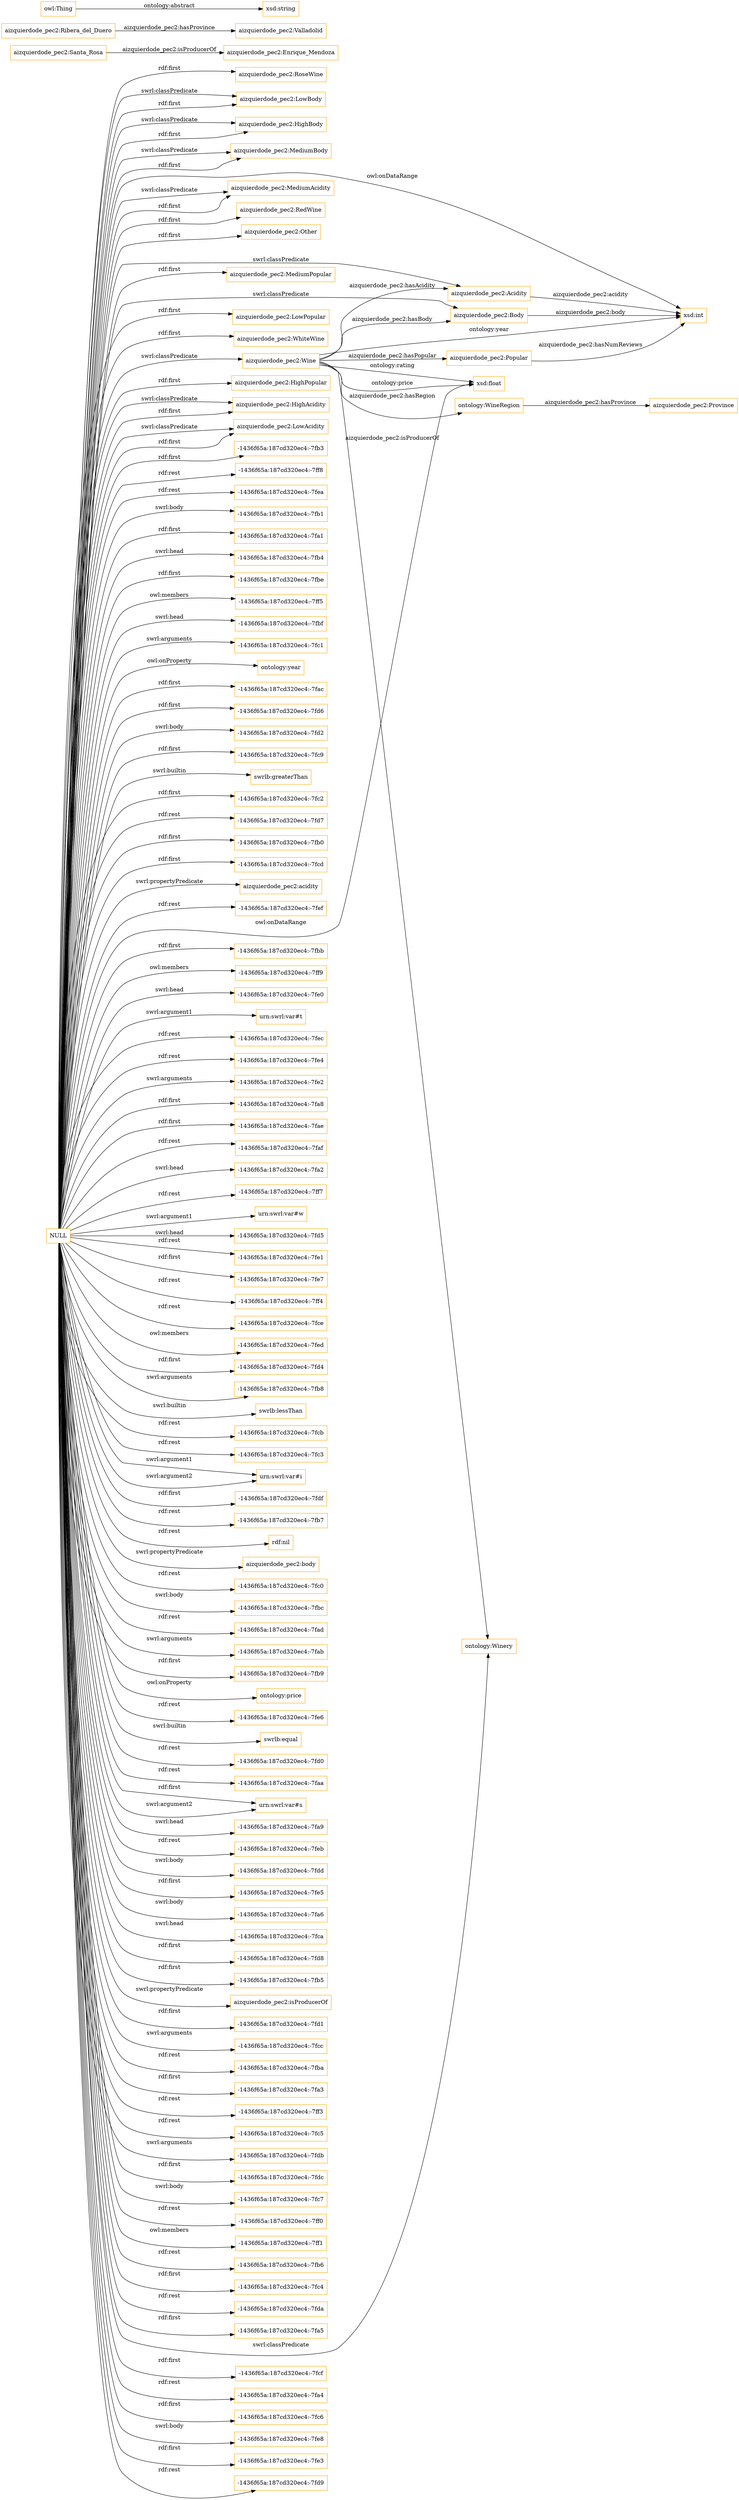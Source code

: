 digraph ar2dtool_diagram { 
rankdir=LR;
size="1501"
node [shape = rectangle, color="orange"]; "aizquierdode_pec2:RoseWine" "aizquierdode_pec2:LowBody" "aizquierdode_pec2:HighBody" "aizquierdode_pec2:MediumBody" "aizquierdode_pec2:Acidity" "aizquierdode_pec2:MediumAcidity" "aizquierdode_pec2:RedWine" "aizquierdode_pec2:Other" "aizquierdode_pec2:Wine" "aizquierdode_pec2:MediumPopular" "aizquierdode_pec2:Province" "ontology:Winery" "aizquierdode_pec2:LowPopular" "aizquierdode_pec2:WhiteWine" "aizquierdode_pec2:Body" "aizquierdode_pec2:Popular" "aizquierdode_pec2:HighPopular" "aizquierdode_pec2:HighAcidity" "ontology:WineRegion" "aizquierdode_pec2:LowAcidity" ; /*classes style*/
	"aizquierdode_pec2:Santa_Rosa" -> "aizquierdode_pec2:Enrique_Mendoza" [ label = "aizquierdode_pec2:isProducerOf" ];
	"NULL" -> "-1436f65a:187cd320ec4:-7fb3" [ label = "rdf:first" ];
	"NULL" -> "-1436f65a:187cd320ec4:-7ff8" [ label = "rdf:rest" ];
	"NULL" -> "aizquierdode_pec2:HighBody" [ label = "swrl:classPredicate" ];
	"NULL" -> "-1436f65a:187cd320ec4:-7fea" [ label = "rdf:rest" ];
	"NULL" -> "-1436f65a:187cd320ec4:-7fb1" [ label = "swrl:body" ];
	"NULL" -> "aizquierdode_pec2:Body" [ label = "swrl:classPredicate" ];
	"NULL" -> "-1436f65a:187cd320ec4:-7fa1" [ label = "rdf:first" ];
	"NULL" -> "-1436f65a:187cd320ec4:-7fb4" [ label = "swrl:head" ];
	"NULL" -> "-1436f65a:187cd320ec4:-7fbe" [ label = "rdf:first" ];
	"NULL" -> "-1436f65a:187cd320ec4:-7ff5" [ label = "owl:members" ];
	"NULL" -> "-1436f65a:187cd320ec4:-7fbf" [ label = "swrl:head" ];
	"NULL" -> "-1436f65a:187cd320ec4:-7fc1" [ label = "swrl:arguments" ];
	"NULL" -> "ontology:year" [ label = "owl:onProperty" ];
	"NULL" -> "-1436f65a:187cd320ec4:-7fac" [ label = "rdf:first" ];
	"NULL" -> "-1436f65a:187cd320ec4:-7fd6" [ label = "rdf:first" ];
	"NULL" -> "aizquierdode_pec2:Wine" [ label = "swrl:classPredicate" ];
	"NULL" -> "-1436f65a:187cd320ec4:-7fd2" [ label = "swrl:body" ];
	"NULL" -> "-1436f65a:187cd320ec4:-7fc9" [ label = "rdf:first" ];
	"NULL" -> "swrlb:greaterThan" [ label = "swrl:builtin" ];
	"NULL" -> "aizquierdode_pec2:LowBody" [ label = "swrl:classPredicate" ];
	"NULL" -> "-1436f65a:187cd320ec4:-7fc2" [ label = "rdf:first" ];
	"NULL" -> "-1436f65a:187cd320ec4:-7fd7" [ label = "rdf:rest" ];
	"NULL" -> "aizquierdode_pec2:HighPopular" [ label = "rdf:first" ];
	"NULL" -> "-1436f65a:187cd320ec4:-7fb0" [ label = "rdf:first" ];
	"NULL" -> "aizquierdode_pec2:LowPopular" [ label = "rdf:first" ];
	"NULL" -> "-1436f65a:187cd320ec4:-7fcd" [ label = "rdf:first" ];
	"NULL" -> "aizquierdode_pec2:acidity" [ label = "swrl:propertyPredicate" ];
	"NULL" -> "-1436f65a:187cd320ec4:-7fef" [ label = "rdf:rest" ];
	"NULL" -> "xsd:float" [ label = "owl:onDataRange" ];
	"NULL" -> "aizquierdode_pec2:LowAcidity" [ label = "rdf:first" ];
	"NULL" -> "aizquierdode_pec2:WhiteWine" [ label = "rdf:first" ];
	"NULL" -> "-1436f65a:187cd320ec4:-7fbb" [ label = "rdf:first" ];
	"NULL" -> "-1436f65a:187cd320ec4:-7ff9" [ label = "owl:members" ];
	"NULL" -> "-1436f65a:187cd320ec4:-7fe0" [ label = "swrl:head" ];
	"NULL" -> "urn:swrl:var#t" [ label = "swrl:argument1" ];
	"NULL" -> "-1436f65a:187cd320ec4:-7fec" [ label = "rdf:rest" ];
	"NULL" -> "-1436f65a:187cd320ec4:-7fe4" [ label = "rdf:rest" ];
	"NULL" -> "-1436f65a:187cd320ec4:-7fe2" [ label = "swrl:arguments" ];
	"NULL" -> "-1436f65a:187cd320ec4:-7fa8" [ label = "rdf:first" ];
	"NULL" -> "-1436f65a:187cd320ec4:-7fae" [ label = "rdf:first" ];
	"NULL" -> "-1436f65a:187cd320ec4:-7faf" [ label = "rdf:rest" ];
	"NULL" -> "-1436f65a:187cd320ec4:-7fa2" [ label = "swrl:head" ];
	"NULL" -> "-1436f65a:187cd320ec4:-7ff7" [ label = "rdf:rest" ];
	"NULL" -> "urn:swrl:var#w" [ label = "swrl:argument1" ];
	"NULL" -> "-1436f65a:187cd320ec4:-7fd5" [ label = "swrl:head" ];
	"NULL" -> "-1436f65a:187cd320ec4:-7fe1" [ label = "rdf:rest" ];
	"NULL" -> "ontology:Winery" [ label = "swrl:classPredicate" ];
	"NULL" -> "aizquierdode_pec2:MediumAcidity" [ label = "swrl:classPredicate" ];
	"NULL" -> "-1436f65a:187cd320ec4:-7fe7" [ label = "rdf:first" ];
	"NULL" -> "-1436f65a:187cd320ec4:-7ff4" [ label = "rdf:rest" ];
	"NULL" -> "-1436f65a:187cd320ec4:-7fce" [ label = "rdf:rest" ];
	"NULL" -> "aizquierdode_pec2:RoseWine" [ label = "rdf:first" ];
	"NULL" -> "-1436f65a:187cd320ec4:-7fed" [ label = "owl:members" ];
	"NULL" -> "-1436f65a:187cd320ec4:-7fd4" [ label = "rdf:first" ];
	"NULL" -> "-1436f65a:187cd320ec4:-7fb8" [ label = "swrl:arguments" ];
	"NULL" -> "swrlb:lessThan" [ label = "swrl:builtin" ];
	"NULL" -> "-1436f65a:187cd320ec4:-7fcb" [ label = "rdf:rest" ];
	"NULL" -> "-1436f65a:187cd320ec4:-7fc3" [ label = "rdf:rest" ];
	"NULL" -> "urn:swrl:var#i" [ label = "swrl:argument1" ];
	"NULL" -> "-1436f65a:187cd320ec4:-7fdf" [ label = "rdf:first" ];
	"NULL" -> "-1436f65a:187cd320ec4:-7fb7" [ label = "rdf:rest" ];
	"NULL" -> "aizquierdode_pec2:RedWine" [ label = "rdf:first" ];
	"NULL" -> "rdf:nil" [ label = "rdf:rest" ];
	"NULL" -> "aizquierdode_pec2:body" [ label = "swrl:propertyPredicate" ];
	"NULL" -> "-1436f65a:187cd320ec4:-7fc0" [ label = "rdf:rest" ];
	"NULL" -> "-1436f65a:187cd320ec4:-7fbc" [ label = "swrl:body" ];
	"NULL" -> "-1436f65a:187cd320ec4:-7fad" [ label = "rdf:rest" ];
	"NULL" -> "aizquierdode_pec2:HighAcidity" [ label = "rdf:first" ];
	"NULL" -> "-1436f65a:187cd320ec4:-7fab" [ label = "swrl:arguments" ];
	"NULL" -> "-1436f65a:187cd320ec4:-7fb9" [ label = "rdf:first" ];
	"NULL" -> "aizquierdode_pec2:MediumPopular" [ label = "rdf:first" ];
	"NULL" -> "ontology:price" [ label = "owl:onProperty" ];
	"NULL" -> "-1436f65a:187cd320ec4:-7fe6" [ label = "rdf:rest" ];
	"NULL" -> "swrlb:equal" [ label = "swrl:builtin" ];
	"NULL" -> "aizquierdode_pec2:LowBody" [ label = "rdf:first" ];
	"NULL" -> "-1436f65a:187cd320ec4:-7fd0" [ label = "rdf:rest" ];
	"NULL" -> "-1436f65a:187cd320ec4:-7faa" [ label = "rdf:rest" ];
	"NULL" -> "urn:swrl:var#s" [ label = "rdf:first" ];
	"NULL" -> "-1436f65a:187cd320ec4:-7fa9" [ label = "swrl:head" ];
	"NULL" -> "-1436f65a:187cd320ec4:-7feb" [ label = "rdf:rest" ];
	"NULL" -> "-1436f65a:187cd320ec4:-7fdd" [ label = "swrl:body" ];
	"NULL" -> "-1436f65a:187cd320ec4:-7fe5" [ label = "rdf:first" ];
	"NULL" -> "-1436f65a:187cd320ec4:-7fa6" [ label = "swrl:body" ];
	"NULL" -> "aizquierdode_pec2:MediumAcidity" [ label = "rdf:first" ];
	"NULL" -> "-1436f65a:187cd320ec4:-7fca" [ label = "swrl:head" ];
	"NULL" -> "-1436f65a:187cd320ec4:-7fd8" [ label = "rdf:first" ];
	"NULL" -> "-1436f65a:187cd320ec4:-7fb5" [ label = "rdf:first" ];
	"NULL" -> "aizquierdode_pec2:isProducerOf" [ label = "swrl:propertyPredicate" ];
	"NULL" -> "-1436f65a:187cd320ec4:-7fd1" [ label = "rdf:first" ];
	"NULL" -> "aizquierdode_pec2:MediumBody" [ label = "swrl:classPredicate" ];
	"NULL" -> "-1436f65a:187cd320ec4:-7fcc" [ label = "swrl:arguments" ];
	"NULL" -> "-1436f65a:187cd320ec4:-7fba" [ label = "rdf:rest" ];
	"NULL" -> "urn:swrl:var#s" [ label = "swrl:argument2" ];
	"NULL" -> "aizquierdode_pec2:LowAcidity" [ label = "swrl:classPredicate" ];
	"NULL" -> "-1436f65a:187cd320ec4:-7fa3" [ label = "rdf:first" ];
	"NULL" -> "aizquierdode_pec2:MediumBody" [ label = "rdf:first" ];
	"NULL" -> "-1436f65a:187cd320ec4:-7ff3" [ label = "rdf:rest" ];
	"NULL" -> "-1436f65a:187cd320ec4:-7fc5" [ label = "rdf:rest" ];
	"NULL" -> "-1436f65a:187cd320ec4:-7fdb" [ label = "swrl:arguments" ];
	"NULL" -> "-1436f65a:187cd320ec4:-7fdc" [ label = "rdf:first" ];
	"NULL" -> "-1436f65a:187cd320ec4:-7fc7" [ label = "swrl:body" ];
	"NULL" -> "-1436f65a:187cd320ec4:-7ff0" [ label = "rdf:rest" ];
	"NULL" -> "urn:swrl:var#i" [ label = "swrl:argument2" ];
	"NULL" -> "-1436f65a:187cd320ec4:-7ff1" [ label = "owl:members" ];
	"NULL" -> "aizquierdode_pec2:HighAcidity" [ label = "swrl:classPredicate" ];
	"NULL" -> "-1436f65a:187cd320ec4:-7fb6" [ label = "rdf:rest" ];
	"NULL" -> "-1436f65a:187cd320ec4:-7fc4" [ label = "rdf:first" ];
	"NULL" -> "-1436f65a:187cd320ec4:-7fda" [ label = "rdf:rest" ];
	"NULL" -> "-1436f65a:187cd320ec4:-7fa5" [ label = "rdf:first" ];
	"NULL" -> "xsd:int" [ label = "owl:onDataRange" ];
	"NULL" -> "-1436f65a:187cd320ec4:-7fcf" [ label = "rdf:first" ];
	"NULL" -> "-1436f65a:187cd320ec4:-7fa4" [ label = "rdf:rest" ];
	"NULL" -> "aizquierdode_pec2:HighBody" [ label = "rdf:first" ];
	"NULL" -> "aizquierdode_pec2:Acidity" [ label = "swrl:classPredicate" ];
	"NULL" -> "-1436f65a:187cd320ec4:-7fc6" [ label = "rdf:first" ];
	"NULL" -> "-1436f65a:187cd320ec4:-7fe8" [ label = "swrl:body" ];
	"NULL" -> "-1436f65a:187cd320ec4:-7fe3" [ label = "rdf:first" ];
	"NULL" -> "aizquierdode_pec2:Other" [ label = "rdf:first" ];
	"NULL" -> "-1436f65a:187cd320ec4:-7fd9" [ label = "rdf:rest" ];
	"aizquierdode_pec2:Ribera_del_Duero" -> "aizquierdode_pec2:Valladolid" [ label = "aizquierdode_pec2:hasProvince" ];
	"aizquierdode_pec2:Popular" -> "xsd:int" [ label = "aizquierdode_pec2:hasNumReviews" ];
	"aizquierdode_pec2:Wine" -> "ontology:WineRegion" [ label = "aizquierdode_pec2:hasRegion" ];
	"aizquierdode_pec2:Acidity" -> "xsd:int" [ label = "aizquierdode_pec2:acidity" ];
	"aizquierdode_pec2:Wine" -> "xsd:float" [ label = "ontology:rating" ];
	"aizquierdode_pec2:Wine" -> "ontology:Winery" [ label = "aizquierdode_pec2:isProducerOf" ];
	"owl:Thing" -> "xsd:string" [ label = "ontology:abstract" ];
	"aizquierdode_pec2:Wine" -> "aizquierdode_pec2:Body" [ label = "aizquierdode_pec2:hasBody" ];
	"aizquierdode_pec2:Wine" -> "aizquierdode_pec2:Popular" [ label = "aizquierdode_pec2:hasPopular" ];
	"aizquierdode_pec2:Wine" -> "xsd:float" [ label = "ontology:price" ];
	"aizquierdode_pec2:Wine" -> "xsd:int" [ label = "ontology:year" ];
	"ontology:WineRegion" -> "aizquierdode_pec2:Province" [ label = "aizquierdode_pec2:hasProvince" ];
	"aizquierdode_pec2:Body" -> "xsd:int" [ label = "aizquierdode_pec2:body" ];
	"aizquierdode_pec2:Wine" -> "aizquierdode_pec2:Acidity" [ label = "aizquierdode_pec2:hasAcidity" ];

}
